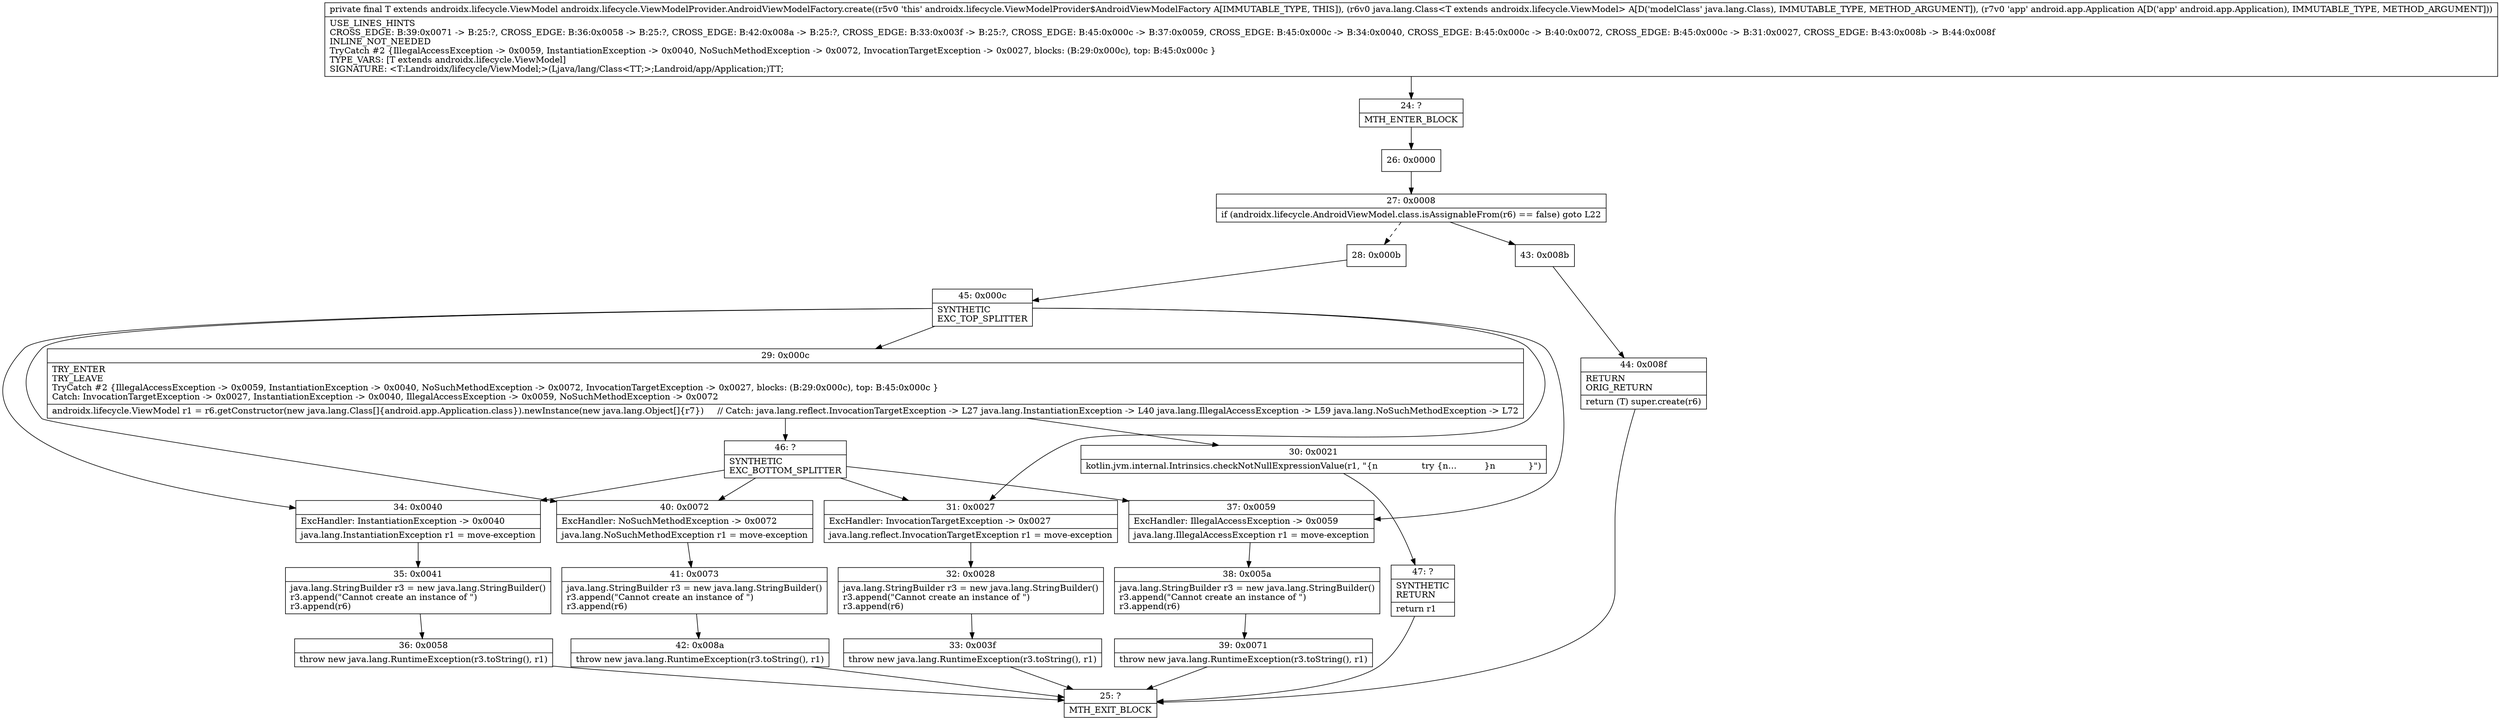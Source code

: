 digraph "CFG forandroidx.lifecycle.ViewModelProvider.AndroidViewModelFactory.create(Ljava\/lang\/Class;Landroid\/app\/Application;)Landroidx\/lifecycle\/ViewModel;" {
Node_24 [shape=record,label="{24\:\ ?|MTH_ENTER_BLOCK\l}"];
Node_26 [shape=record,label="{26\:\ 0x0000}"];
Node_27 [shape=record,label="{27\:\ 0x0008|if (androidx.lifecycle.AndroidViewModel.class.isAssignableFrom(r6) == false) goto L22\l}"];
Node_28 [shape=record,label="{28\:\ 0x000b}"];
Node_45 [shape=record,label="{45\:\ 0x000c|SYNTHETIC\lEXC_TOP_SPLITTER\l}"];
Node_29 [shape=record,label="{29\:\ 0x000c|TRY_ENTER\lTRY_LEAVE\lTryCatch #2 \{IllegalAccessException \-\> 0x0059, InstantiationException \-\> 0x0040, NoSuchMethodException \-\> 0x0072, InvocationTargetException \-\> 0x0027, blocks: (B:29:0x000c), top: B:45:0x000c \}\lCatch: InvocationTargetException \-\> 0x0027, InstantiationException \-\> 0x0040, IllegalAccessException \-\> 0x0059, NoSuchMethodException \-\> 0x0072\l|androidx.lifecycle.ViewModel r1 = r6.getConstructor(new java.lang.Class[]\{android.app.Application.class\}).newInstance(new java.lang.Object[]\{r7\})     \/\/ Catch: java.lang.reflect.InvocationTargetException \-\> L27 java.lang.InstantiationException \-\> L40 java.lang.IllegalAccessException \-\> L59 java.lang.NoSuchMethodException \-\> L72\l}"];
Node_30 [shape=record,label="{30\:\ 0x0021|kotlin.jvm.internal.Intrinsics.checkNotNullExpressionValue(r1, \"\{n                try \{n…          \}n            \}\")\l}"];
Node_47 [shape=record,label="{47\:\ ?|SYNTHETIC\lRETURN\l|return r1\l}"];
Node_25 [shape=record,label="{25\:\ ?|MTH_EXIT_BLOCK\l}"];
Node_46 [shape=record,label="{46\:\ ?|SYNTHETIC\lEXC_BOTTOM_SPLITTER\l}"];
Node_37 [shape=record,label="{37\:\ 0x0059|ExcHandler: IllegalAccessException \-\> 0x0059\l|java.lang.IllegalAccessException r1 = move\-exception\l}"];
Node_38 [shape=record,label="{38\:\ 0x005a|java.lang.StringBuilder r3 = new java.lang.StringBuilder()\lr3.append(\"Cannot create an instance of \")\lr3.append(r6)\l}"];
Node_39 [shape=record,label="{39\:\ 0x0071|throw new java.lang.RuntimeException(r3.toString(), r1)\l}"];
Node_34 [shape=record,label="{34\:\ 0x0040|ExcHandler: InstantiationException \-\> 0x0040\l|java.lang.InstantiationException r1 = move\-exception\l}"];
Node_35 [shape=record,label="{35\:\ 0x0041|java.lang.StringBuilder r3 = new java.lang.StringBuilder()\lr3.append(\"Cannot create an instance of \")\lr3.append(r6)\l}"];
Node_36 [shape=record,label="{36\:\ 0x0058|throw new java.lang.RuntimeException(r3.toString(), r1)\l}"];
Node_40 [shape=record,label="{40\:\ 0x0072|ExcHandler: NoSuchMethodException \-\> 0x0072\l|java.lang.NoSuchMethodException r1 = move\-exception\l}"];
Node_41 [shape=record,label="{41\:\ 0x0073|java.lang.StringBuilder r3 = new java.lang.StringBuilder()\lr3.append(\"Cannot create an instance of \")\lr3.append(r6)\l}"];
Node_42 [shape=record,label="{42\:\ 0x008a|throw new java.lang.RuntimeException(r3.toString(), r1)\l}"];
Node_31 [shape=record,label="{31\:\ 0x0027|ExcHandler: InvocationTargetException \-\> 0x0027\l|java.lang.reflect.InvocationTargetException r1 = move\-exception\l}"];
Node_32 [shape=record,label="{32\:\ 0x0028|java.lang.StringBuilder r3 = new java.lang.StringBuilder()\lr3.append(\"Cannot create an instance of \")\lr3.append(r6)\l}"];
Node_33 [shape=record,label="{33\:\ 0x003f|throw new java.lang.RuntimeException(r3.toString(), r1)\l}"];
Node_43 [shape=record,label="{43\:\ 0x008b}"];
Node_44 [shape=record,label="{44\:\ 0x008f|RETURN\lORIG_RETURN\l|return (T) super.create(r6)\l}"];
MethodNode[shape=record,label="{private final T extends androidx.lifecycle.ViewModel androidx.lifecycle.ViewModelProvider.AndroidViewModelFactory.create((r5v0 'this' androidx.lifecycle.ViewModelProvider$AndroidViewModelFactory A[IMMUTABLE_TYPE, THIS]), (r6v0 java.lang.Class\<T extends androidx.lifecycle.ViewModel\> A[D('modelClass' java.lang.Class), IMMUTABLE_TYPE, METHOD_ARGUMENT]), (r7v0 'app' android.app.Application A[D('app' android.app.Application), IMMUTABLE_TYPE, METHOD_ARGUMENT]))  | USE_LINES_HINTS\lCROSS_EDGE: B:39:0x0071 \-\> B:25:?, CROSS_EDGE: B:36:0x0058 \-\> B:25:?, CROSS_EDGE: B:42:0x008a \-\> B:25:?, CROSS_EDGE: B:33:0x003f \-\> B:25:?, CROSS_EDGE: B:45:0x000c \-\> B:37:0x0059, CROSS_EDGE: B:45:0x000c \-\> B:34:0x0040, CROSS_EDGE: B:45:0x000c \-\> B:40:0x0072, CROSS_EDGE: B:45:0x000c \-\> B:31:0x0027, CROSS_EDGE: B:43:0x008b \-\> B:44:0x008f\lINLINE_NOT_NEEDED\lTryCatch #2 \{IllegalAccessException \-\> 0x0059, InstantiationException \-\> 0x0040, NoSuchMethodException \-\> 0x0072, InvocationTargetException \-\> 0x0027, blocks: (B:29:0x000c), top: B:45:0x000c \}\lTYPE_VARS: [T extends androidx.lifecycle.ViewModel]\lSIGNATURE: \<T:Landroidx\/lifecycle\/ViewModel;\>(Ljava\/lang\/Class\<TT;\>;Landroid\/app\/Application;)TT;\l}"];
MethodNode -> Node_24;Node_24 -> Node_26;
Node_26 -> Node_27;
Node_27 -> Node_28[style=dashed];
Node_27 -> Node_43;
Node_28 -> Node_45;
Node_45 -> Node_29;
Node_45 -> Node_37;
Node_45 -> Node_34;
Node_45 -> Node_40;
Node_45 -> Node_31;
Node_29 -> Node_30;
Node_29 -> Node_46;
Node_30 -> Node_47;
Node_47 -> Node_25;
Node_46 -> Node_37;
Node_46 -> Node_34;
Node_46 -> Node_40;
Node_46 -> Node_31;
Node_37 -> Node_38;
Node_38 -> Node_39;
Node_39 -> Node_25;
Node_34 -> Node_35;
Node_35 -> Node_36;
Node_36 -> Node_25;
Node_40 -> Node_41;
Node_41 -> Node_42;
Node_42 -> Node_25;
Node_31 -> Node_32;
Node_32 -> Node_33;
Node_33 -> Node_25;
Node_43 -> Node_44;
Node_44 -> Node_25;
}

